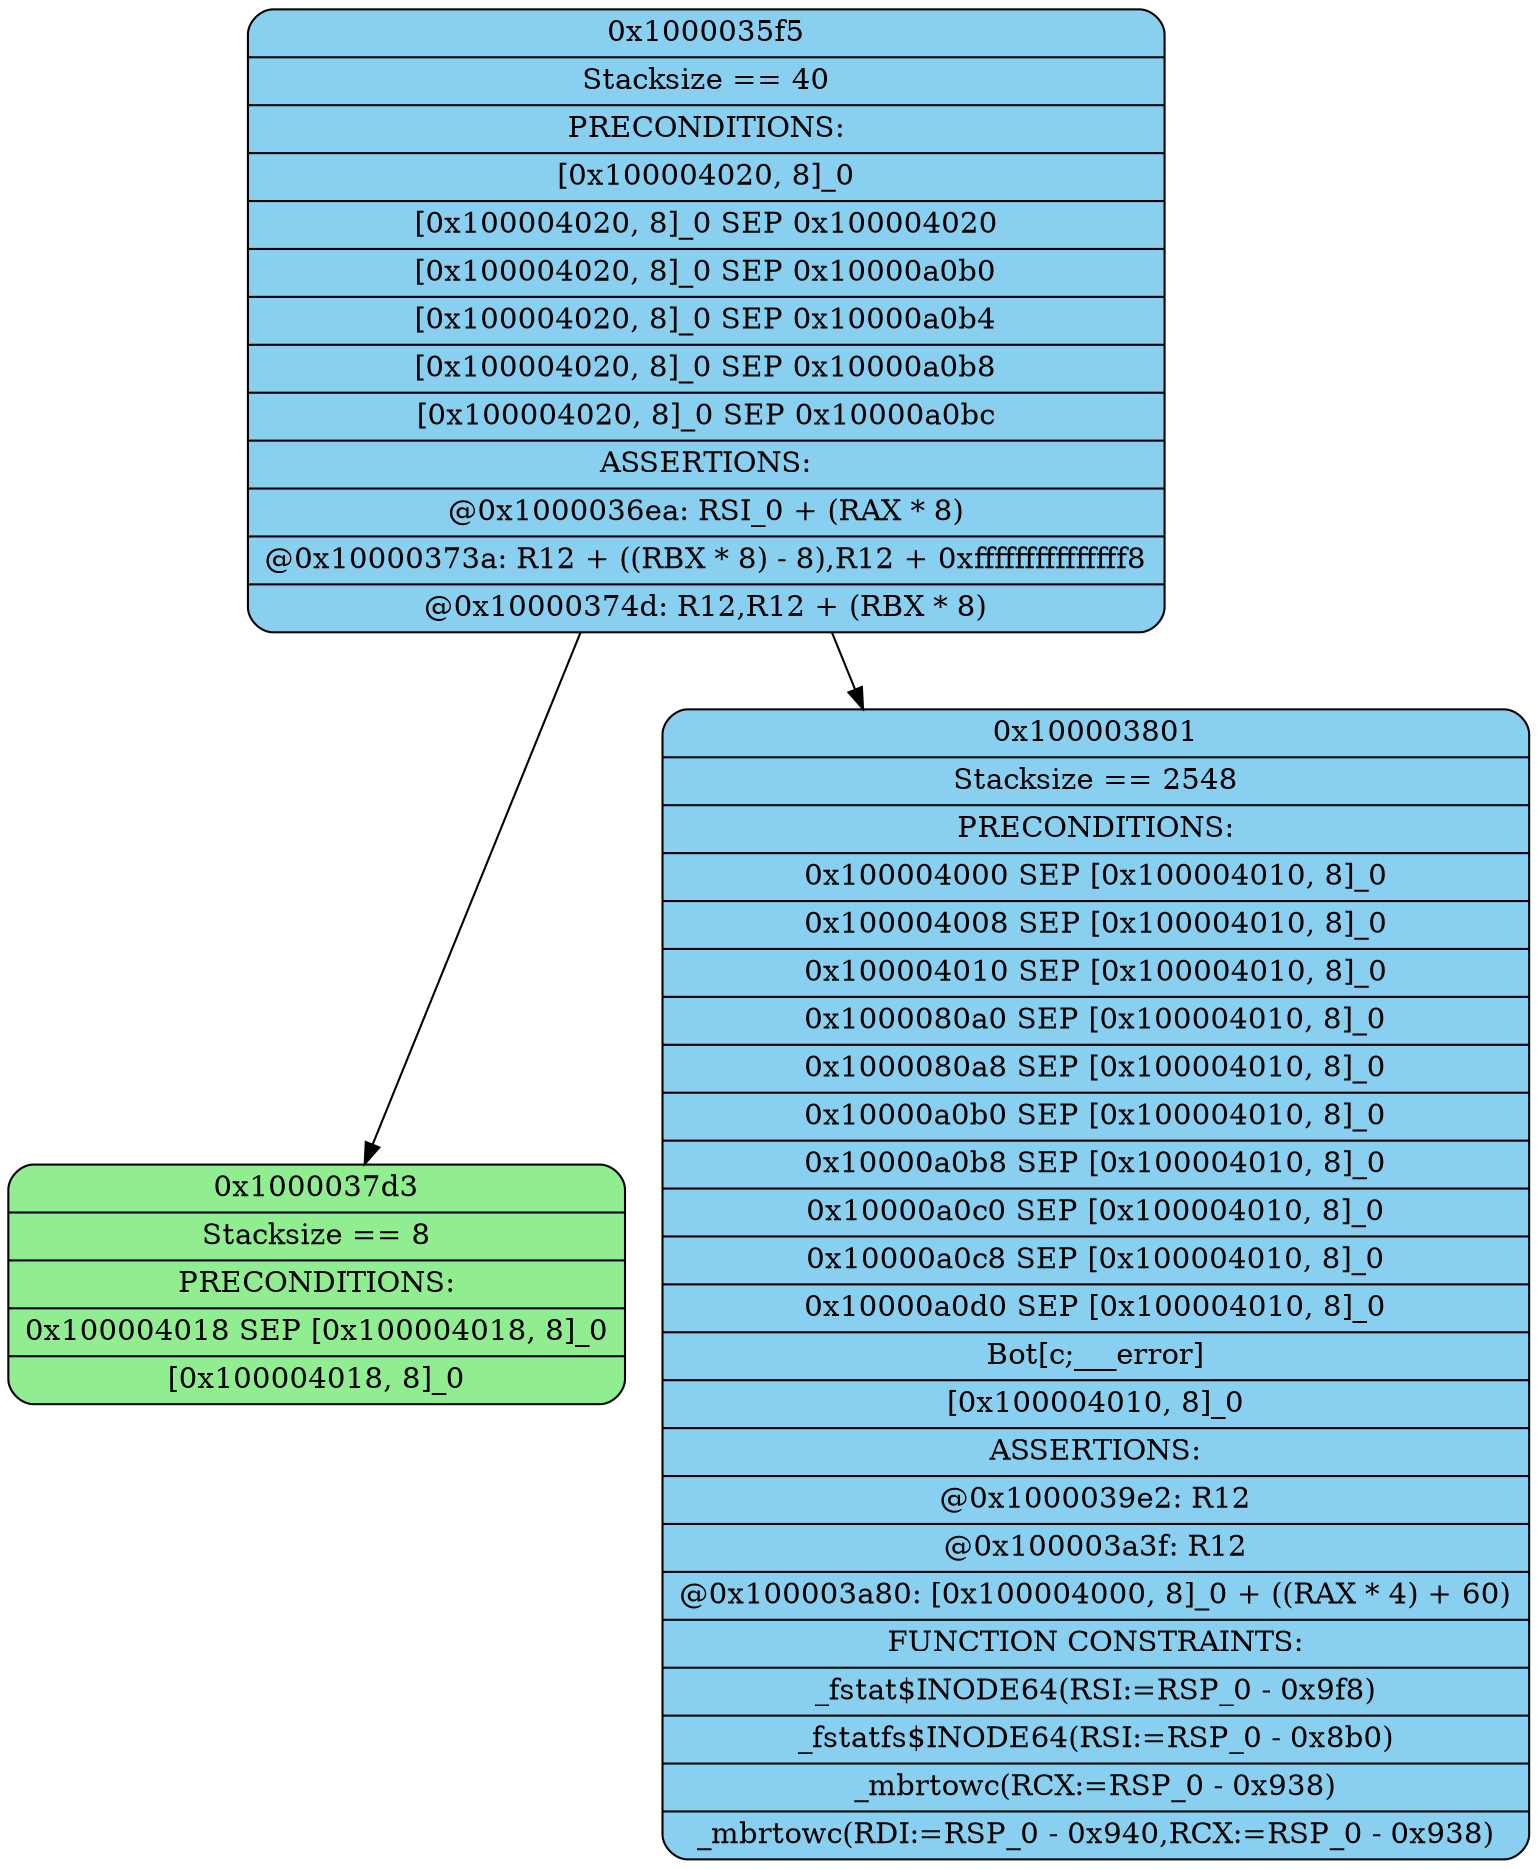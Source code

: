 diGraph wc{
	wc_1000035f5  [style=filled fillcolor="#89CFF0" fontcolor="#000000" shape=Mrecord label="{0x1000035f5|Stacksize == 40|PRECONDITIONS:|[0x100004020, 8]_0|[0x100004020, 8]_0 SEP 0x100004020|[0x100004020, 8]_0 SEP 0x10000a0b0|[0x100004020, 8]_0 SEP 0x10000a0b4|[0x100004020, 8]_0 SEP 0x10000a0b8|[0x100004020, 8]_0 SEP 0x10000a0bc|ASSERTIONS:|@0x1000036ea: RSI_0 + (RAX * 8)|@0x10000373a: R12 + ((RBX * 8) - 8),R12 + 0xfffffffffffffff8|@0x10000374d: R12,R12 + (RBX * 8)}"]
	wc_1000037d3  [style=filled fillcolor="#90EE90" fontcolor="#000000" shape=Mrecord label="{0x1000037d3|Stacksize == 8|PRECONDITIONS:|0x100004018 SEP [0x100004018, 8]_0|[0x100004018, 8]_0}"]
	wc_100003801  [style=filled fillcolor="#89CFF0" fontcolor="#000000" shape=Mrecord label="{0x100003801|Stacksize == 2548|PRECONDITIONS:|0x100004000 SEP [0x100004010, 8]_0|0x100004008 SEP [0x100004010, 8]_0|0x100004010 SEP [0x100004010, 8]_0|0x1000080a0 SEP [0x100004010, 8]_0|0x1000080a8 SEP [0x100004010, 8]_0|0x10000a0b0 SEP [0x100004010, 8]_0|0x10000a0b8 SEP [0x100004010, 8]_0|0x10000a0c0 SEP [0x100004010, 8]_0|0x10000a0c8 SEP [0x100004010, 8]_0|0x10000a0d0 SEP [0x100004010, 8]_0|Bot[c;___error]|[0x100004010, 8]_0|ASSERTIONS:|@0x1000039e2: R12|@0x100003a3f: R12|@0x100003a80: [0x100004000, 8]_0 + ((RAX * 4) + 60)|FUNCTION CONSTRAINTS:|_fstat$INODE64(RSI:=RSP_0 - 0x9f8)|_fstatfs$INODE64(RSI:=RSP_0 - 0x8b0)|_mbrtowc(RCX:=RSP_0 - 0x938)|_mbrtowc(RDI:=RSP_0 - 0x940,RCX:=RSP_0 - 0x938)}"]

	wc_1000035f5 -> wc_1000037d3
	wc_1000035f5 -> wc_100003801


}